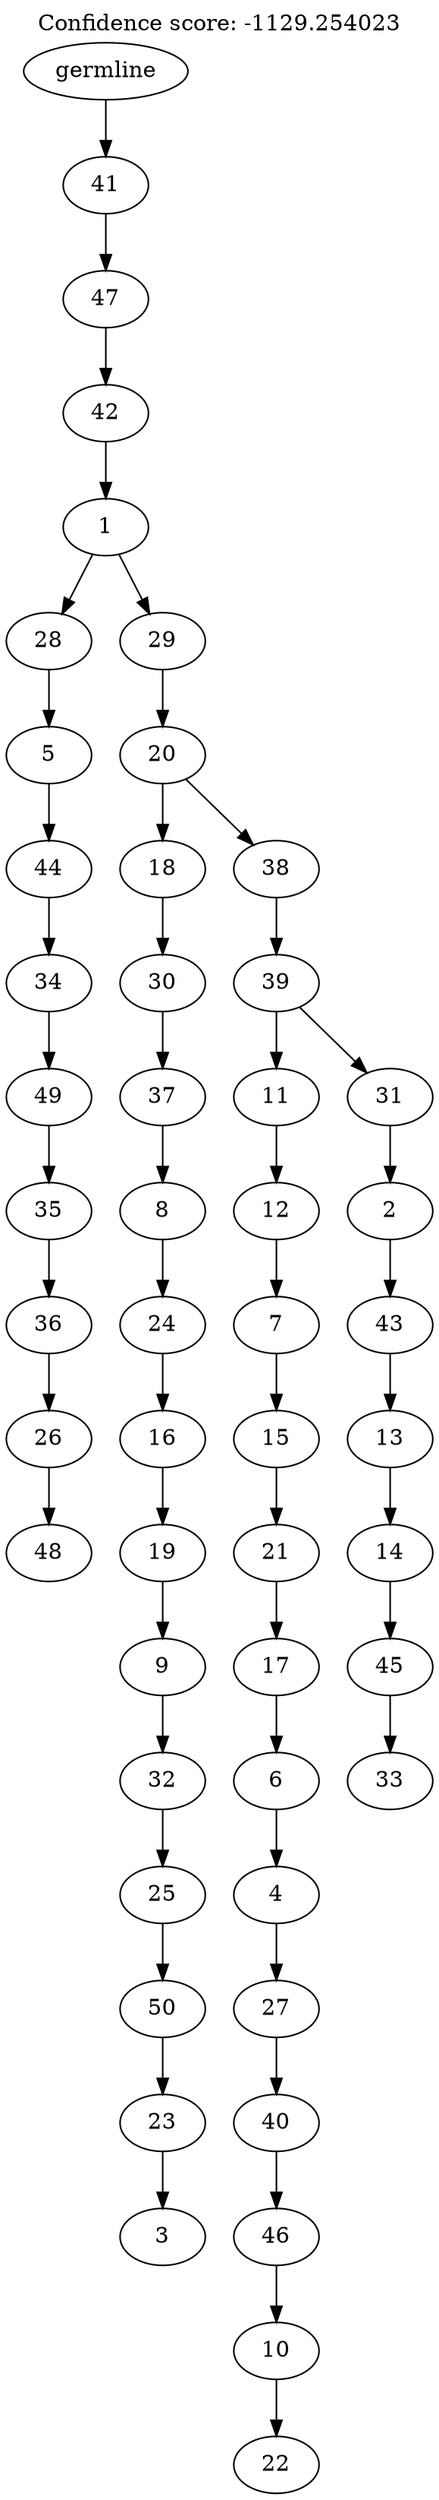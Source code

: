 digraph g {
	"49" -> "50";
	"50" [label="48"];
	"48" -> "49";
	"49" [label="26"];
	"47" -> "48";
	"48" [label="36"];
	"46" -> "47";
	"47" [label="35"];
	"45" -> "46";
	"46" [label="49"];
	"44" -> "45";
	"45" [label="34"];
	"43" -> "44";
	"44" [label="44"];
	"42" -> "43";
	"43" [label="5"];
	"40" -> "41";
	"41" [label="3"];
	"39" -> "40";
	"40" [label="23"];
	"38" -> "39";
	"39" [label="50"];
	"37" -> "38";
	"38" [label="25"];
	"36" -> "37";
	"37" [label="32"];
	"35" -> "36";
	"36" [label="9"];
	"34" -> "35";
	"35" [label="19"];
	"33" -> "34";
	"34" [label="16"];
	"32" -> "33";
	"33" [label="24"];
	"31" -> "32";
	"32" [label="8"];
	"30" -> "31";
	"31" [label="37"];
	"29" -> "30";
	"30" [label="30"];
	"27" -> "28";
	"28" [label="22"];
	"26" -> "27";
	"27" [label="10"];
	"25" -> "26";
	"26" [label="46"];
	"24" -> "25";
	"25" [label="40"];
	"23" -> "24";
	"24" [label="27"];
	"22" -> "23";
	"23" [label="4"];
	"21" -> "22";
	"22" [label="6"];
	"20" -> "21";
	"21" [label="17"];
	"19" -> "20";
	"20" [label="21"];
	"18" -> "19";
	"19" [label="15"];
	"17" -> "18";
	"18" [label="7"];
	"16" -> "17";
	"17" [label="12"];
	"14" -> "15";
	"15" [label="33"];
	"13" -> "14";
	"14" [label="45"];
	"12" -> "13";
	"13" [label="14"];
	"11" -> "12";
	"12" [label="13"];
	"10" -> "11";
	"11" [label="43"];
	"9" -> "10";
	"10" [label="2"];
	"8" -> "9";
	"9" [label="31"];
	"8" -> "16";
	"16" [label="11"];
	"7" -> "8";
	"8" [label="39"];
	"6" -> "7";
	"7" [label="38"];
	"6" -> "29";
	"29" [label="18"];
	"5" -> "6";
	"6" [label="20"];
	"4" -> "5";
	"5" [label="29"];
	"4" -> "42";
	"42" [label="28"];
	"3" -> "4";
	"4" [label="1"];
	"2" -> "3";
	"3" [label="42"];
	"1" -> "2";
	"2" [label="47"];
	"0" -> "1";
	"1" [label="41"];
	"0" [label="germline"];
	labelloc="t";
	label="Confidence score: -1129.254023";
}

